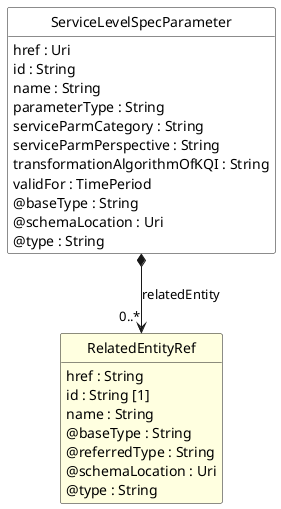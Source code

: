 @startuml
hide circle
hide methods
hide stereotype
show <<Enumeration>> stereotype
skinparam class {
   BackgroundColor<<Enumeration>> #E6F5F7
   BackgroundColor<<Ref>> #FFFFE0
   BackgroundColor<<Pivot>> #FFFFFFF
   BackgroundColor<<SimpleType>> #E2F0DA
   BackgroundColor #FCF2E3
}

class ServiceLevelSpecParameter <<Pivot>> {
    href : Uri
    id : String
    name : String
    parameterType : String
    serviceParmCategory : String
    serviceParmPerspective : String
    transformationAlgorithmOfKQI : String
    validFor : TimePeriod
    @baseType : String
    @schemaLocation : Uri
    @type : String
}

class RelatedEntityRef  <<Ref>> {
    href : String
    id : String [1]
    name : String
    @baseType : String
    @referredType : String
    @schemaLocation : Uri
    @type : String
}

ServiceLevelSpecParameter *-->  "0..*" RelatedEntityRef : relatedEntity

@enduml